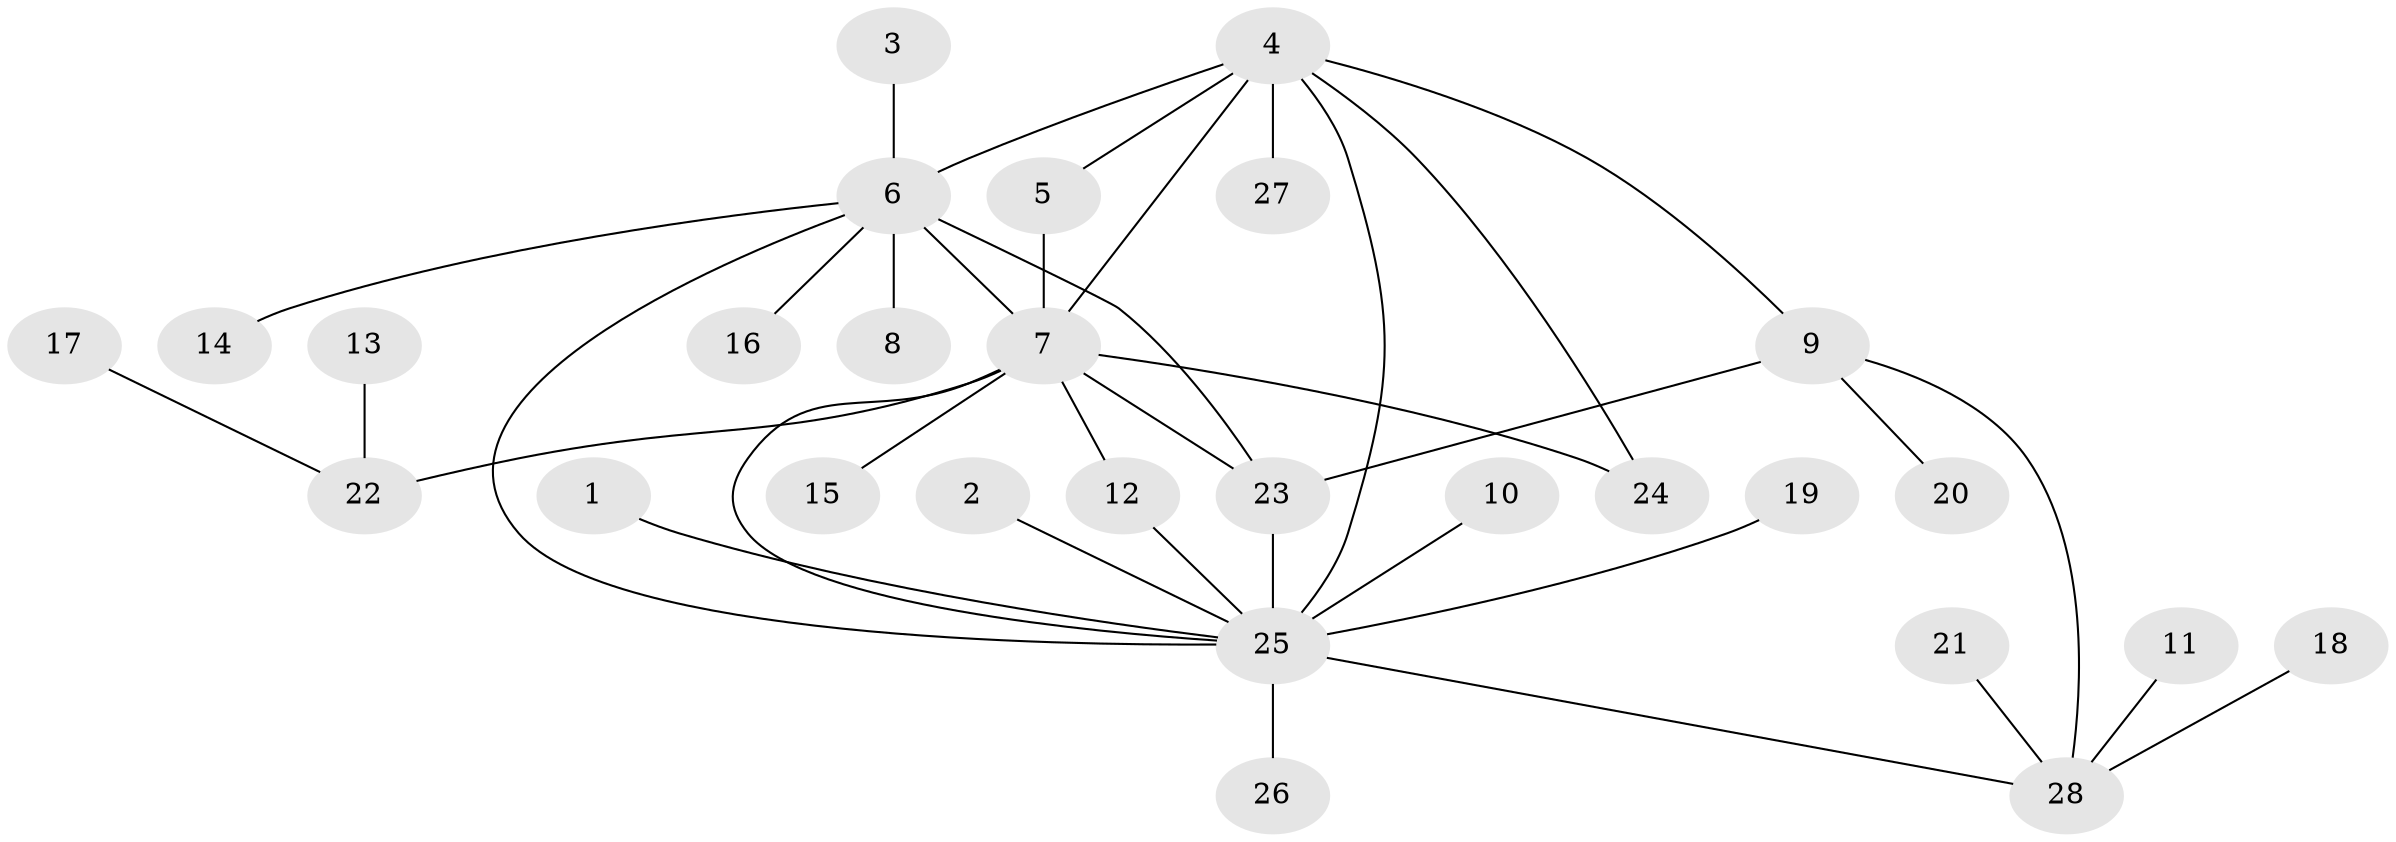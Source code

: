 // original degree distribution, {10: 0.0196078431372549, 5: 0.058823529411764705, 4: 0.0392156862745098, 7: 0.0196078431372549, 6: 0.0196078431372549, 3: 0.0392156862745098, 9: 0.0196078431372549, 11: 0.0196078431372549, 1: 0.5098039215686274, 2: 0.2549019607843137}
// Generated by graph-tools (version 1.1) at 2025/50/03/09/25 03:50:36]
// undirected, 28 vertices, 37 edges
graph export_dot {
graph [start="1"]
  node [color=gray90,style=filled];
  1;
  2;
  3;
  4;
  5;
  6;
  7;
  8;
  9;
  10;
  11;
  12;
  13;
  14;
  15;
  16;
  17;
  18;
  19;
  20;
  21;
  22;
  23;
  24;
  25;
  26;
  27;
  28;
  1 -- 25 [weight=1.0];
  2 -- 25 [weight=1.0];
  3 -- 6 [weight=1.0];
  4 -- 5 [weight=1.0];
  4 -- 6 [weight=2.0];
  4 -- 7 [weight=1.0];
  4 -- 9 [weight=1.0];
  4 -- 24 [weight=1.0];
  4 -- 25 [weight=2.0];
  4 -- 27 [weight=1.0];
  5 -- 7 [weight=1.0];
  6 -- 7 [weight=1.0];
  6 -- 8 [weight=1.0];
  6 -- 14 [weight=1.0];
  6 -- 16 [weight=1.0];
  6 -- 23 [weight=1.0];
  6 -- 25 [weight=1.0];
  7 -- 12 [weight=1.0];
  7 -- 15 [weight=1.0];
  7 -- 22 [weight=1.0];
  7 -- 23 [weight=1.0];
  7 -- 24 [weight=1.0];
  7 -- 25 [weight=1.0];
  9 -- 20 [weight=1.0];
  9 -- 23 [weight=1.0];
  9 -- 28 [weight=1.0];
  10 -- 25 [weight=1.0];
  11 -- 28 [weight=1.0];
  12 -- 25 [weight=1.0];
  13 -- 22 [weight=1.0];
  17 -- 22 [weight=1.0];
  18 -- 28 [weight=1.0];
  19 -- 25 [weight=1.0];
  21 -- 28 [weight=1.0];
  23 -- 25 [weight=1.0];
  25 -- 26 [weight=1.0];
  25 -- 28 [weight=1.0];
}
